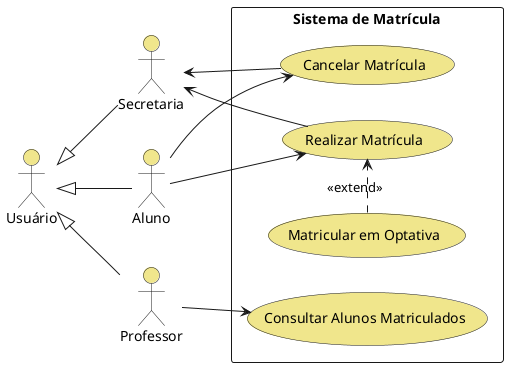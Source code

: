 @startuml
'https://plantuml.com/use-case-diagram

left to right direction

skinparam usecase {
    BackgroundColor Khaki
}

skinparam actor {
    BackgroundColor Khaki
}

:Usuário: <|-- :Aluno:
:Usuário: <|-- :Professor:
:Usuário: <|-- :Secretaria:

rectangle "Sistema de Matrícula" {

:Secretaria: <-- (Realizar Matrícula)
:Secretaria: <-- (Cancelar Matrícula)

:Aluno: --> (Realizar Matrícula)
:Aluno: --> (Cancelar Matrícula)

:Professor: --> (Consultar Alunos Matriculados)

(Matricular em Optativa) .> (Realizar Matrícula) : <<extend>>
}

@enduml
